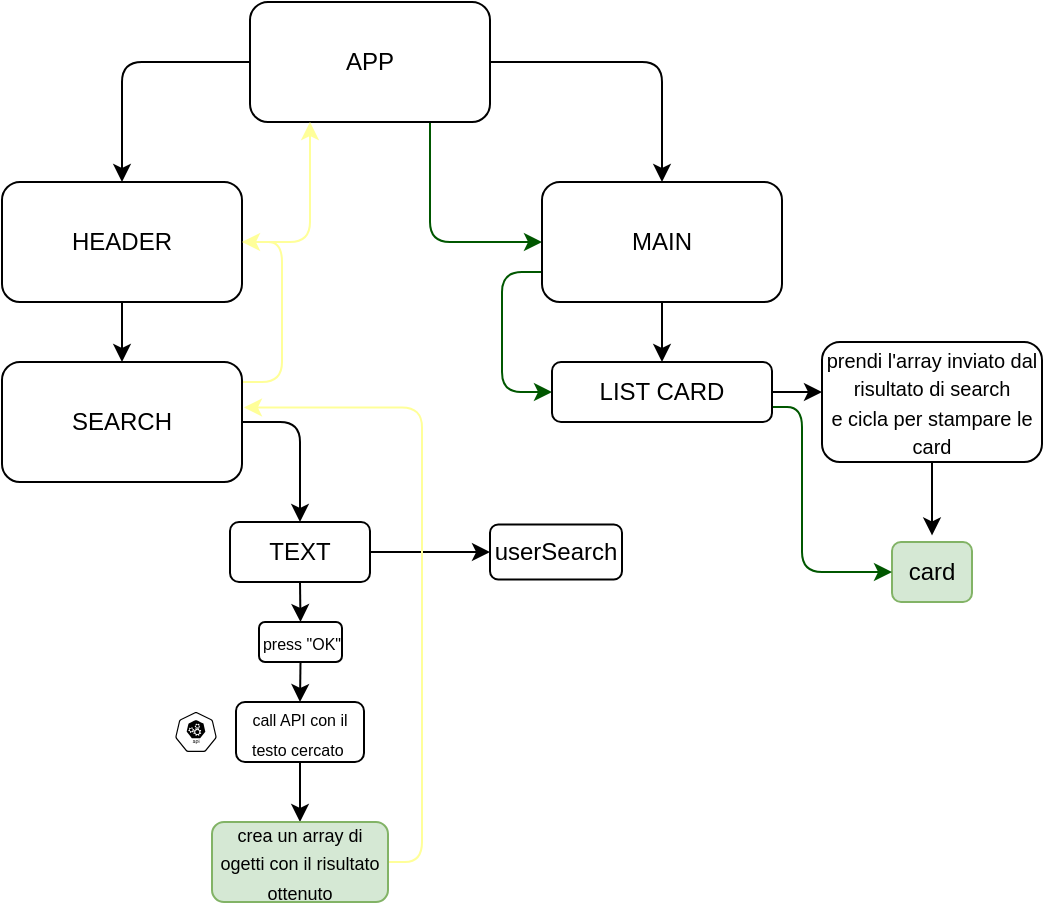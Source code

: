 <mxfile>
    <diagram id="ATcD8fEoeCDQF7GTzRI-" name="Page-1">
        <mxGraphModel dx="469" dy="224" grid="1" gridSize="10" guides="1" tooltips="1" connect="1" arrows="1" fold="1" page="1" pageScale="1" pageWidth="827" pageHeight="1169" math="0" shadow="0">
            <root>
                <mxCell id="0"/>
                <mxCell id="1" parent="0"/>
                <mxCell id="6Gnv4JtEsD5WOK-UEyXu-5" style="edgeStyle=orthogonalEdgeStyle;orthogonalLoop=1;jettySize=auto;html=1;entryX=0.5;entryY=0;entryDx=0;entryDy=0;" parent="1" source="6Gnv4JtEsD5WOK-UEyXu-1" target="6Gnv4JtEsD5WOK-UEyXu-2" edge="1">
                    <mxGeometry relative="1" as="geometry">
                        <mxPoint x="290" y="117" as="targetPoint"/>
                    </mxGeometry>
                </mxCell>
                <mxCell id="6Gnv4JtEsD5WOK-UEyXu-6" style="edgeStyle=orthogonalEdgeStyle;orthogonalLoop=1;jettySize=auto;html=1;entryX=0.5;entryY=0;entryDx=0;entryDy=0;" parent="1" source="6Gnv4JtEsD5WOK-UEyXu-1" target="6Gnv4JtEsD5WOK-UEyXu-3" edge="1">
                    <mxGeometry relative="1" as="geometry"/>
                </mxCell>
                <mxCell id="6Gnv4JtEsD5WOK-UEyXu-32" style="edgeStyle=orthogonalEdgeStyle;orthogonalLoop=1;jettySize=auto;html=1;exitX=0.75;exitY=1;exitDx=0;exitDy=0;entryX=0;entryY=0.5;entryDx=0;entryDy=0;fillColor=#008a00;strokeColor=#005700;" parent="1" source="6Gnv4JtEsD5WOK-UEyXu-1" target="6Gnv4JtEsD5WOK-UEyXu-3" edge="1">
                    <mxGeometry relative="1" as="geometry"/>
                </mxCell>
                <mxCell id="6Gnv4JtEsD5WOK-UEyXu-1" value="APP" style="whiteSpace=wrap;html=1;rounded=1;" parent="1" vertex="1">
                    <mxGeometry x="354" y="30" width="120" height="60" as="geometry"/>
                </mxCell>
                <mxCell id="6Gnv4JtEsD5WOK-UEyXu-16" style="edgeStyle=orthogonalEdgeStyle;orthogonalLoop=1;jettySize=auto;html=1;entryX=0.5;entryY=0;entryDx=0;entryDy=0;" parent="1" source="6Gnv4JtEsD5WOK-UEyXu-2" edge="1">
                    <mxGeometry relative="1" as="geometry">
                        <mxPoint x="290" y="210" as="targetPoint"/>
                    </mxGeometry>
                </mxCell>
                <mxCell id="6Gnv4JtEsD5WOK-UEyXu-31" style="edgeStyle=orthogonalEdgeStyle;orthogonalLoop=1;jettySize=auto;html=1;entryX=0.25;entryY=1;entryDx=0;entryDy=0;fillColor=#a20025;strokeColor=#FFFF99;" parent="1" source="6Gnv4JtEsD5WOK-UEyXu-2" target="6Gnv4JtEsD5WOK-UEyXu-1" edge="1">
                    <mxGeometry relative="1" as="geometry"/>
                </mxCell>
                <mxCell id="6Gnv4JtEsD5WOK-UEyXu-2" value="HEADER" style="whiteSpace=wrap;html=1;rounded=1;" parent="1" vertex="1">
                    <mxGeometry x="230" y="120" width="120" height="60" as="geometry"/>
                </mxCell>
                <mxCell id="6Gnv4JtEsD5WOK-UEyXu-42" value="" style="edgeStyle=orthogonalEdgeStyle;orthogonalLoop=1;jettySize=auto;html=1;" parent="1" source="6Gnv4JtEsD5WOK-UEyXu-3" target="6Gnv4JtEsD5WOK-UEyXu-40" edge="1">
                    <mxGeometry relative="1" as="geometry"/>
                </mxCell>
                <mxCell id="6Gnv4JtEsD5WOK-UEyXu-45" style="edgeStyle=orthogonalEdgeStyle;orthogonalLoop=1;jettySize=auto;html=1;exitX=0;exitY=0.75;exitDx=0;exitDy=0;entryX=0;entryY=0.5;entryDx=0;entryDy=0;fillColor=#008a00;strokeColor=#005700;" parent="1" source="6Gnv4JtEsD5WOK-UEyXu-3" target="6Gnv4JtEsD5WOK-UEyXu-40" edge="1">
                    <mxGeometry relative="1" as="geometry"/>
                </mxCell>
                <mxCell id="6Gnv4JtEsD5WOK-UEyXu-3" value="MAIN" style="whiteSpace=wrap;html=1;rounded=1;" parent="1" vertex="1">
                    <mxGeometry x="500" y="120" width="120" height="60" as="geometry"/>
                </mxCell>
                <mxCell id="6Gnv4JtEsD5WOK-UEyXu-13" style="edgeStyle=orthogonalEdgeStyle;orthogonalLoop=1;jettySize=auto;html=1;exitX=1;exitY=0.5;exitDx=0;exitDy=0;entryX=0.5;entryY=0;entryDx=0;entryDy=0;" parent="1" source="6Gnv4JtEsD5WOK-UEyXu-7" target="6Gnv4JtEsD5WOK-UEyXu-11" edge="1">
                    <mxGeometry relative="1" as="geometry"/>
                </mxCell>
                <mxCell id="6Gnv4JtEsD5WOK-UEyXu-30" style="edgeStyle=orthogonalEdgeStyle;orthogonalLoop=1;jettySize=auto;html=1;entryX=1;entryY=0.5;entryDx=0;entryDy=0;fillColor=#a20025;strokeColor=#FFFF99;" parent="1" source="6Gnv4JtEsD5WOK-UEyXu-7" target="6Gnv4JtEsD5WOK-UEyXu-2" edge="1">
                    <mxGeometry relative="1" as="geometry">
                        <Array as="points">
                            <mxPoint x="370" y="220"/>
                            <mxPoint x="370" y="150"/>
                        </Array>
                    </mxGeometry>
                </mxCell>
                <mxCell id="6Gnv4JtEsD5WOK-UEyXu-7" value="SEARCH" style="whiteSpace=wrap;html=1;rounded=1;" parent="1" vertex="1">
                    <mxGeometry x="230" y="210" width="120" height="60" as="geometry"/>
                </mxCell>
                <mxCell id="6Gnv4JtEsD5WOK-UEyXu-25" style="edgeStyle=orthogonalEdgeStyle;orthogonalLoop=1;jettySize=auto;html=1;exitX=0.5;exitY=1;exitDx=0;exitDy=0;entryX=0.5;entryY=0;entryDx=0;entryDy=0;" parent="1" source="6Gnv4JtEsD5WOK-UEyXu-11" target="6Gnv4JtEsD5WOK-UEyXu-17" edge="1">
                    <mxGeometry relative="1" as="geometry"/>
                </mxCell>
                <mxCell id="3" value="" style="edgeStyle=orthogonalEdgeStyle;rounded=0;orthogonalLoop=1;jettySize=auto;html=1;" edge="1" parent="1" source="6Gnv4JtEsD5WOK-UEyXu-11" target="2">
                    <mxGeometry relative="1" as="geometry"/>
                </mxCell>
                <mxCell id="6Gnv4JtEsD5WOK-UEyXu-11" value="TEXT" style="whiteSpace=wrap;html=1;rounded=1;" parent="1" vertex="1">
                    <mxGeometry x="344" y="290" width="70" height="30" as="geometry"/>
                </mxCell>
                <mxCell id="6Gnv4JtEsD5WOK-UEyXu-26" style="edgeStyle=orthogonalEdgeStyle;orthogonalLoop=1;jettySize=auto;html=1;exitX=0.5;exitY=1;exitDx=0;exitDy=0;entryX=0.5;entryY=0;entryDx=0;entryDy=0;" parent="1" source="6Gnv4JtEsD5WOK-UEyXu-17" target="6Gnv4JtEsD5WOK-UEyXu-22" edge="1">
                    <mxGeometry relative="1" as="geometry"/>
                </mxCell>
                <mxCell id="6Gnv4JtEsD5WOK-UEyXu-17" value="&lt;font style=&quot;font-size: 8px&quot;&gt;press &quot;OK&quot;&lt;/font&gt;" style="whiteSpace=wrap;html=1;rounded=1;" parent="1" vertex="1">
                    <mxGeometry x="358.5" y="340" width="41.5" height="20" as="geometry"/>
                </mxCell>
                <mxCell id="6Gnv4JtEsD5WOK-UEyXu-21" value="" style="html=1;dashed=0;whitespace=wrap;points=[[0.005,0.63,0],[0.1,0.2,0],[0.9,0.2,0],[0.5,0,0],[0.995,0.63,0],[0.72,0.99,0],[0.5,1,0],[0.28,0.99,0]];shape=mxgraph.kubernetes.icon;prIcon=api;rounded=1;" parent="1" vertex="1">
                    <mxGeometry x="310" y="385" width="34" height="20" as="geometry"/>
                </mxCell>
                <mxCell id="6Gnv4JtEsD5WOK-UEyXu-28" value="" style="edgeStyle=orthogonalEdgeStyle;orthogonalLoop=1;jettySize=auto;html=1;" parent="1" source="6Gnv4JtEsD5WOK-UEyXu-22" target="6Gnv4JtEsD5WOK-UEyXu-27" edge="1">
                    <mxGeometry relative="1" as="geometry"/>
                </mxCell>
                <mxCell id="6Gnv4JtEsD5WOK-UEyXu-22" value="&lt;font style=&quot;font-size: 8px&quot;&gt;call API con il testo cercato&amp;nbsp;&lt;/font&gt;" style="whiteSpace=wrap;html=1;rounded=1;" parent="1" vertex="1">
                    <mxGeometry x="347" y="380" width="64" height="30" as="geometry"/>
                </mxCell>
                <mxCell id="6Gnv4JtEsD5WOK-UEyXu-29" style="edgeStyle=orthogonalEdgeStyle;orthogonalLoop=1;jettySize=auto;html=1;entryX=1.008;entryY=0.379;entryDx=0;entryDy=0;entryPerimeter=0;fillColor=#a20025;strokeColor=#FFFF99;" parent="1" source="6Gnv4JtEsD5WOK-UEyXu-27" target="6Gnv4JtEsD5WOK-UEyXu-7" edge="1">
                    <mxGeometry relative="1" as="geometry">
                        <Array as="points">
                            <mxPoint x="440" y="460"/>
                            <mxPoint x="440" y="233"/>
                        </Array>
                    </mxGeometry>
                </mxCell>
                <mxCell id="6Gnv4JtEsD5WOK-UEyXu-27" value="&lt;font style=&quot;font-size: 9px&quot;&gt;crea un array di ogetti con il risultato ottenuto&lt;/font&gt;" style="whiteSpace=wrap;html=1;rounded=1;strokeColor=#82b366;fillColor=#d5e8d4;fontColor=#000000;" parent="1" vertex="1">
                    <mxGeometry x="335" y="440" width="88" height="40" as="geometry"/>
                </mxCell>
                <mxCell id="6Gnv4JtEsD5WOK-UEyXu-33" value="card" style="whiteSpace=wrap;html=1;rounded=1;fillColor=#d5e8d4;strokeColor=#82b366;fontColor=#000000;" parent="1" vertex="1">
                    <mxGeometry x="675" y="300" width="40" height="30" as="geometry"/>
                </mxCell>
                <mxCell id="6Gnv4JtEsD5WOK-UEyXu-44" style="edgeStyle=orthogonalEdgeStyle;orthogonalLoop=1;jettySize=auto;html=1;entryX=0.5;entryY=-0.11;entryDx=0;entryDy=0;entryPerimeter=0;" parent="1" source="6Gnv4JtEsD5WOK-UEyXu-37" target="6Gnv4JtEsD5WOK-UEyXu-33" edge="1">
                    <mxGeometry relative="1" as="geometry"/>
                </mxCell>
                <mxCell id="6Gnv4JtEsD5WOK-UEyXu-37" value="&lt;font size=&quot;1&quot;&gt;prendi l'array inviato dal risultato di search&lt;br&gt;e cicla per stampare le card&lt;br&gt;&lt;/font&gt;" style="whiteSpace=wrap;html=1;rounded=1;" parent="1" vertex="1">
                    <mxGeometry x="640" y="200" width="110" height="60" as="geometry"/>
                </mxCell>
                <mxCell id="6Gnv4JtEsD5WOK-UEyXu-43" style="edgeStyle=orthogonalEdgeStyle;orthogonalLoop=1;jettySize=auto;html=1;exitX=1;exitY=0.5;exitDx=0;exitDy=0;entryX=0;entryY=0.421;entryDx=0;entryDy=0;entryPerimeter=0;" parent="1" source="6Gnv4JtEsD5WOK-UEyXu-40" target="6Gnv4JtEsD5WOK-UEyXu-37" edge="1">
                    <mxGeometry relative="1" as="geometry"/>
                </mxCell>
                <mxCell id="6Gnv4JtEsD5WOK-UEyXu-46" style="edgeStyle=orthogonalEdgeStyle;orthogonalLoop=1;jettySize=auto;html=1;exitX=1;exitY=0.75;exitDx=0;exitDy=0;entryX=0;entryY=0.5;entryDx=0;entryDy=0;fillColor=#008a00;strokeColor=#005700;" parent="1" source="6Gnv4JtEsD5WOK-UEyXu-40" target="6Gnv4JtEsD5WOK-UEyXu-33" edge="1">
                    <mxGeometry relative="1" as="geometry">
                        <Array as="points">
                            <mxPoint x="630" y="232"/>
                            <mxPoint x="630" y="315"/>
                        </Array>
                    </mxGeometry>
                </mxCell>
                <mxCell id="6Gnv4JtEsD5WOK-UEyXu-40" value="LIST CARD" style="whiteSpace=wrap;html=1;rounded=1;" parent="1" vertex="1">
                    <mxGeometry x="505" y="210" width="110" height="30" as="geometry"/>
                </mxCell>
                <mxCell id="2" value="userSearch" style="whiteSpace=wrap;html=1;rounded=1;" vertex="1" parent="1">
                    <mxGeometry x="474" y="291.25" width="66" height="27.5" as="geometry"/>
                </mxCell>
            </root>
        </mxGraphModel>
    </diagram>
</mxfile>
